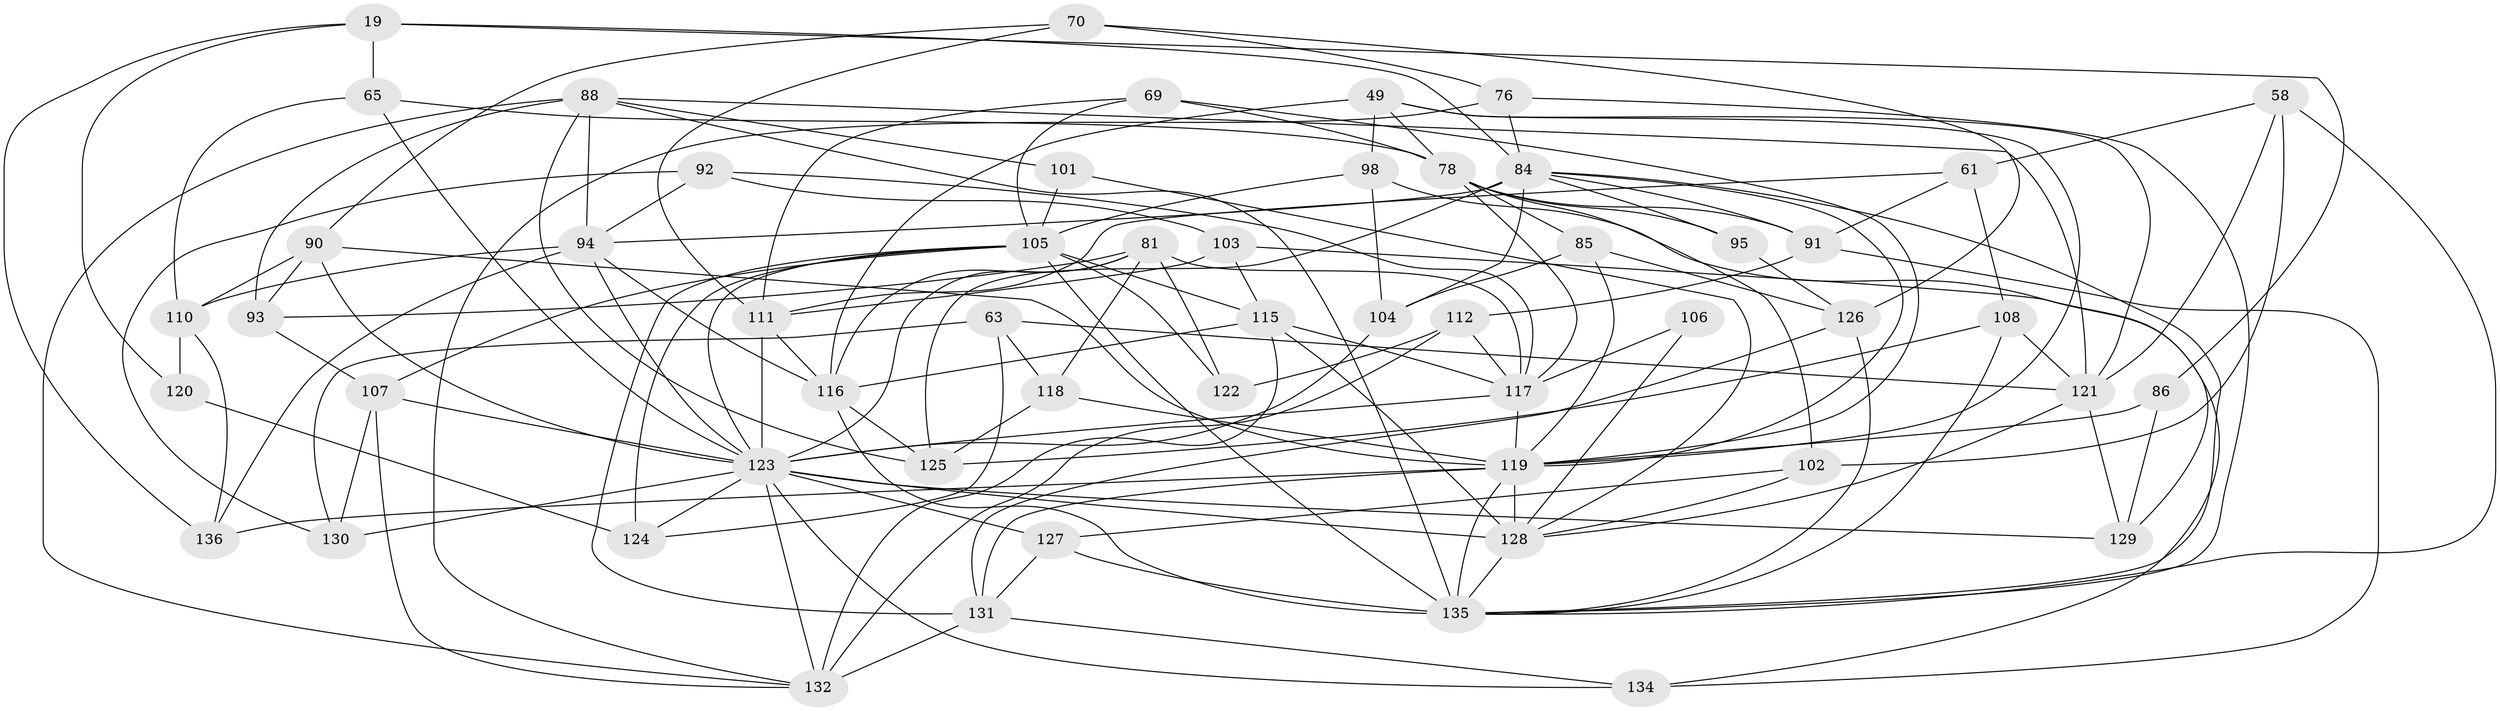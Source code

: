// original degree distribution, {4: 1.0}
// Generated by graph-tools (version 1.1) at 2025/03/03/04/25 22:03:28]
// undirected, 54 vertices, 145 edges
graph export_dot {
graph [start="1"]
  node [color=gray90,style=filled];
  19 [super="+8"];
  49 [super="+17"];
  58;
  61;
  63;
  65 [super="+16"];
  69;
  70;
  76;
  78 [super="+60"];
  81 [super="+41"];
  84 [super="+42+82"];
  85;
  86;
  88 [super="+11+24+46"];
  90 [super="+35"];
  91 [super="+6"];
  92;
  93;
  94 [super="+15+30+74"];
  95;
  98;
  101 [super="+100"];
  102;
  103;
  104 [super="+54"];
  105 [super="+38+87+73"];
  106;
  107 [super="+36"];
  108;
  110 [super="+37+83"];
  111 [super="+34"];
  112 [super="+13"];
  115 [super="+53"];
  116 [super="+109"];
  117 [super="+114+56"];
  118;
  119 [super="+96+77"];
  120;
  121 [super="+29+55"];
  122;
  123 [super="+80+18+75"];
  124;
  125 [super="+25+113"];
  126 [super="+48"];
  127;
  128 [super="+20+28+59+97"];
  129;
  130 [super="+57"];
  131 [super="+12+26"];
  132 [super="+89"];
  134;
  135 [super="+133"];
  136;
  19 -- 120;
  19 -- 86;
  19 -- 65 [weight=2];
  19 -- 136;
  19 -- 84;
  49 -- 98;
  49 -- 119;
  49 -- 121;
  49 -- 116 [weight=2];
  49 -- 78;
  58 -- 102;
  58 -- 61;
  58 -- 121;
  58 -- 135;
  61 -- 108;
  61 -- 91;
  61 -- 111;
  63 -- 124;
  63 -- 118;
  63 -- 130;
  63 -- 121;
  65 -- 123 [weight=3];
  65 -- 110 [weight=2];
  65 -- 78;
  69 -- 78;
  69 -- 111;
  69 -- 119;
  69 -- 105;
  70 -- 126;
  70 -- 76;
  70 -- 111;
  70 -- 90;
  76 -- 84;
  76 -- 132;
  76 -- 135;
  78 -- 85;
  78 -- 102;
  78 -- 117;
  78 -- 91;
  78 -- 95;
  81 -- 93;
  81 -- 117 [weight=2];
  81 -- 118;
  81 -- 122;
  81 -- 116;
  81 -- 123 [weight=2];
  84 -- 104 [weight=2];
  84 -- 119;
  84 -- 95;
  84 -- 125 [weight=3];
  84 -- 135;
  84 -- 91;
  84 -- 94;
  85 -- 104;
  85 -- 126;
  85 -- 119;
  86 -- 119 [weight=2];
  86 -- 129;
  88 -- 101 [weight=2];
  88 -- 125;
  88 -- 135;
  88 -- 94 [weight=2];
  88 -- 93;
  88 -- 121 [weight=2];
  88 -- 132;
  90 -- 110 [weight=2];
  90 -- 123;
  90 -- 119;
  90 -- 93;
  91 -- 112 [weight=2];
  91 -- 134;
  92 -- 103;
  92 -- 130;
  92 -- 94;
  92 -- 117;
  93 -- 107;
  94 -- 123 [weight=2];
  94 -- 116 [weight=2];
  94 -- 136;
  94 -- 110;
  95 -- 126 [weight=2];
  98 -- 129;
  98 -- 104;
  98 -- 105;
  101 -- 128 [weight=2];
  101 -- 105 [weight=2];
  102 -- 127;
  102 -- 128;
  103 -- 134;
  103 -- 111;
  103 -- 115;
  104 -- 123 [weight=2];
  105 -- 122;
  105 -- 124;
  105 -- 131;
  105 -- 135 [weight=4];
  105 -- 107;
  105 -- 123;
  105 -- 115;
  106 -- 128 [weight=2];
  106 -- 117 [weight=2];
  107 -- 123 [weight=3];
  107 -- 130 [weight=2];
  107 -- 132;
  108 -- 125;
  108 -- 121;
  108 -- 135;
  110 -- 120 [weight=2];
  110 -- 136;
  111 -- 123 [weight=3];
  111 -- 116;
  112 -- 122 [weight=2];
  112 -- 132;
  112 -- 117;
  115 -- 132;
  115 -- 117;
  115 -- 128;
  115 -- 116;
  116 -- 125 [weight=2];
  116 -- 135;
  117 -- 119;
  117 -- 123;
  118 -- 125;
  118 -- 119;
  119 -- 131 [weight=2];
  119 -- 128 [weight=2];
  119 -- 135 [weight=2];
  119 -- 136;
  120 -- 124;
  121 -- 129;
  121 -- 128;
  123 -- 129;
  123 -- 124;
  123 -- 127;
  123 -- 128 [weight=5];
  123 -- 130 [weight=2];
  123 -- 132;
  123 -- 134;
  126 -- 131;
  126 -- 135;
  127 -- 131;
  127 -- 135;
  128 -- 135 [weight=2];
  131 -- 132 [weight=2];
  131 -- 134;
}
